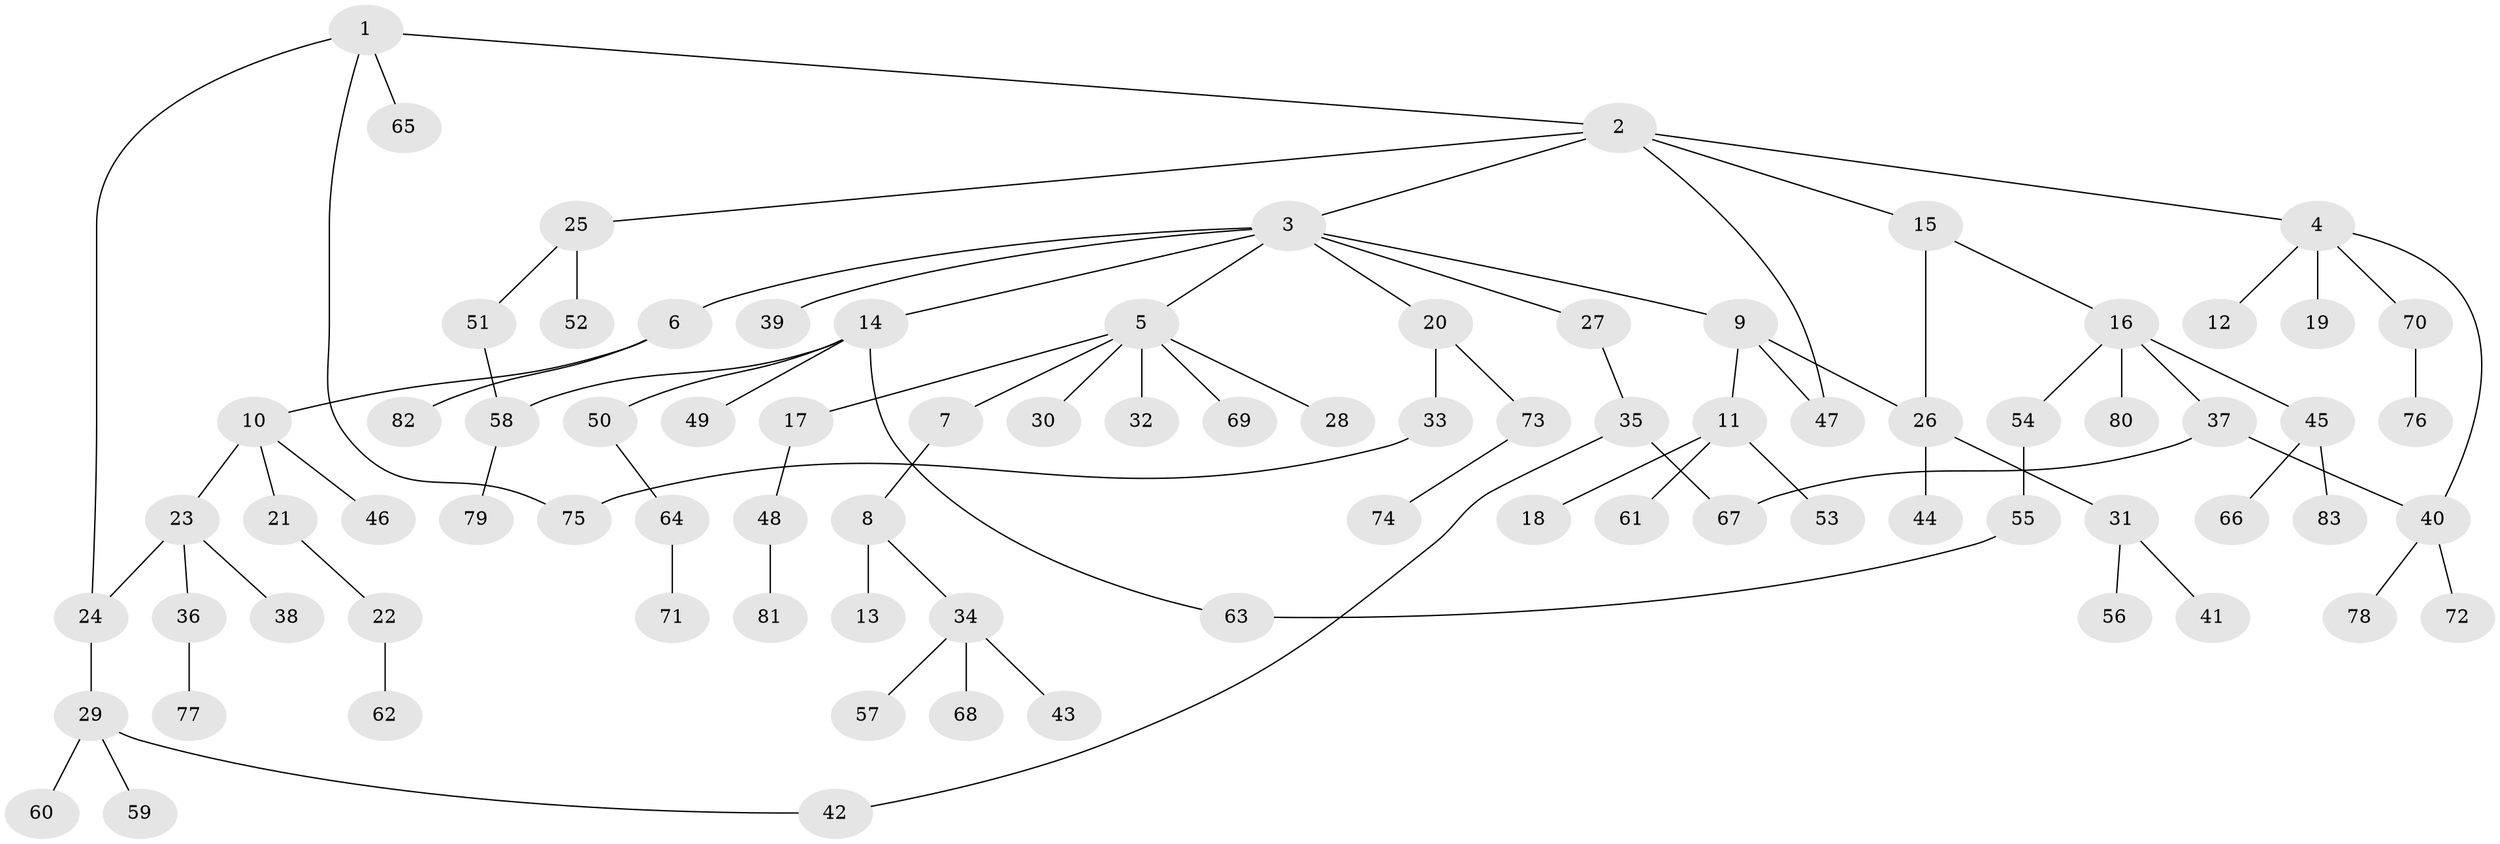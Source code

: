 // coarse degree distribution, {8: 0.034482758620689655, 4: 0.08620689655172414, 7: 0.017241379310344827, 2: 0.25862068965517243, 3: 0.10344827586206896, 1: 0.4482758620689655, 5: 0.05172413793103448}
// Generated by graph-tools (version 1.1) at 2025/16/03/04/25 18:16:55]
// undirected, 83 vertices, 91 edges
graph export_dot {
graph [start="1"]
  node [color=gray90,style=filled];
  1;
  2;
  3;
  4;
  5;
  6;
  7;
  8;
  9;
  10;
  11;
  12;
  13;
  14;
  15;
  16;
  17;
  18;
  19;
  20;
  21;
  22;
  23;
  24;
  25;
  26;
  27;
  28;
  29;
  30;
  31;
  32;
  33;
  34;
  35;
  36;
  37;
  38;
  39;
  40;
  41;
  42;
  43;
  44;
  45;
  46;
  47;
  48;
  49;
  50;
  51;
  52;
  53;
  54;
  55;
  56;
  57;
  58;
  59;
  60;
  61;
  62;
  63;
  64;
  65;
  66;
  67;
  68;
  69;
  70;
  71;
  72;
  73;
  74;
  75;
  76;
  77;
  78;
  79;
  80;
  81;
  82;
  83;
  1 -- 2;
  1 -- 24;
  1 -- 65;
  1 -- 75;
  2 -- 3;
  2 -- 4;
  2 -- 15;
  2 -- 25;
  2 -- 47;
  3 -- 5;
  3 -- 6;
  3 -- 9;
  3 -- 14;
  3 -- 20;
  3 -- 27;
  3 -- 39;
  4 -- 12;
  4 -- 19;
  4 -- 70;
  4 -- 40;
  5 -- 7;
  5 -- 17;
  5 -- 28;
  5 -- 30;
  5 -- 32;
  5 -- 69;
  6 -- 10;
  6 -- 82;
  7 -- 8;
  8 -- 13;
  8 -- 34;
  9 -- 11;
  9 -- 26;
  9 -- 47;
  10 -- 21;
  10 -- 23;
  10 -- 46;
  11 -- 18;
  11 -- 53;
  11 -- 61;
  14 -- 49;
  14 -- 50;
  14 -- 58;
  14 -- 63;
  15 -- 16;
  15 -- 26;
  16 -- 37;
  16 -- 45;
  16 -- 54;
  16 -- 80;
  17 -- 48;
  20 -- 33;
  20 -- 73;
  21 -- 22;
  22 -- 62;
  23 -- 36;
  23 -- 38;
  23 -- 24;
  24 -- 29;
  25 -- 51;
  25 -- 52;
  26 -- 31;
  26 -- 44;
  27 -- 35;
  29 -- 42;
  29 -- 59;
  29 -- 60;
  31 -- 41;
  31 -- 56;
  33 -- 75;
  34 -- 43;
  34 -- 57;
  34 -- 68;
  35 -- 67;
  35 -- 42;
  36 -- 77;
  37 -- 40;
  37 -- 67;
  40 -- 72;
  40 -- 78;
  45 -- 66;
  45 -- 83;
  48 -- 81;
  50 -- 64;
  51 -- 58;
  54 -- 55;
  55 -- 63;
  58 -- 79;
  64 -- 71;
  70 -- 76;
  73 -- 74;
}
